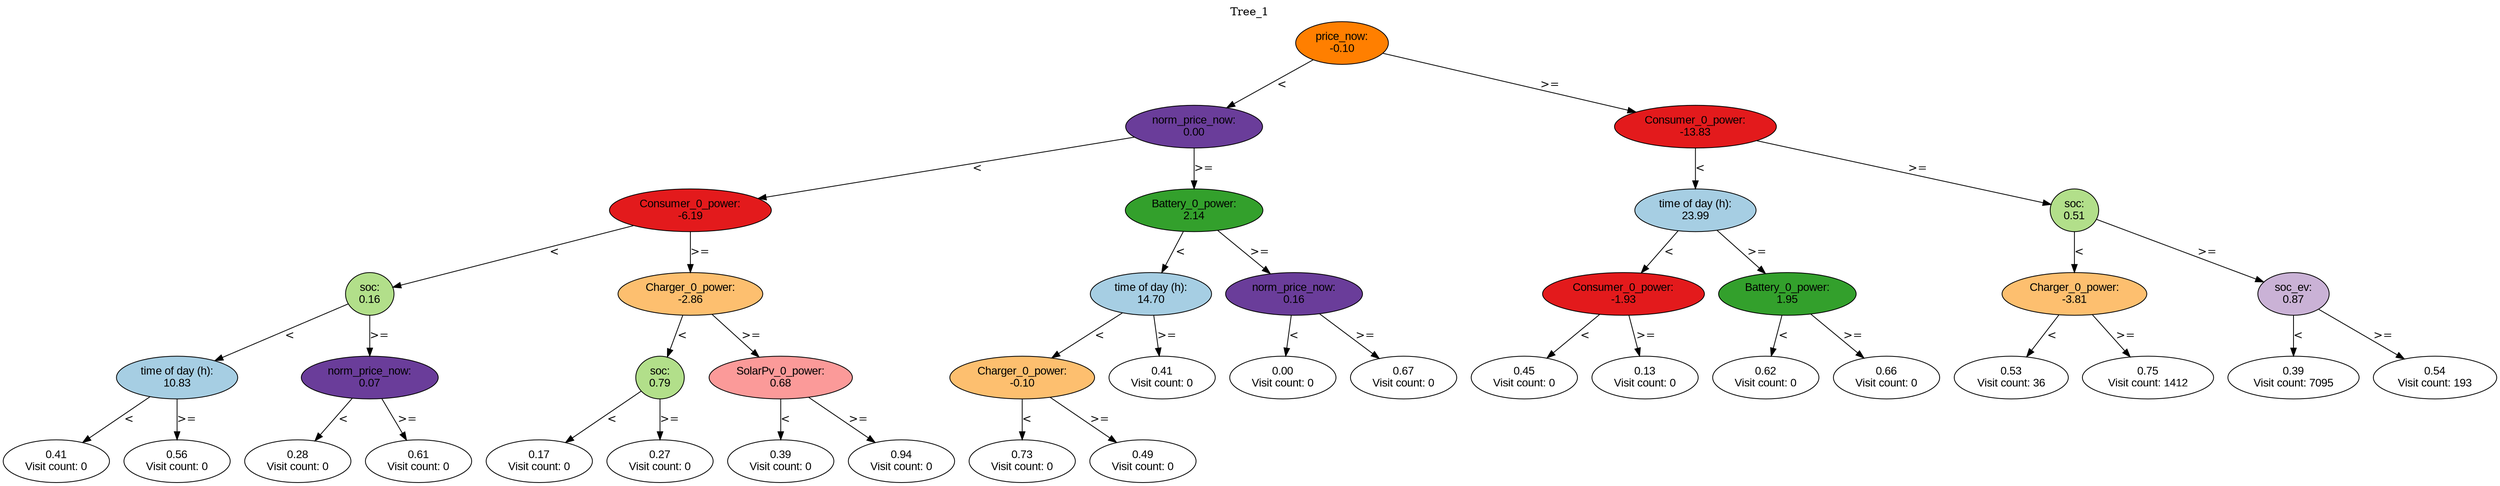 digraph BST {
    node [fontname="Arial" style=filled colorscheme=paired12];
    0 [ label = "price_now:
-0.10" fillcolor=8];
    1 [ label = "norm_price_now:
0.00" fillcolor=10];
    2 [ label = "Consumer_0_power:
-6.19" fillcolor=6];
    3 [ label = "soc:
0.16" fillcolor=3];
    4 [ label = "time of day (h):
10.83" fillcolor=1];
    5 [ label = "0.41
Visit count: 0" fillcolor=white];
    6 [ label = "0.56
Visit count: 0" fillcolor=white];
    7 [ label = "norm_price_now:
0.07" fillcolor=10];
    8 [ label = "0.28
Visit count: 0" fillcolor=white];
    9 [ label = "0.61
Visit count: 0" fillcolor=white];
    10 [ label = "Charger_0_power:
-2.86" fillcolor=7];
    11 [ label = "soc:
0.79" fillcolor=3];
    12 [ label = "0.17
Visit count: 0" fillcolor=white];
    13 [ label = "0.27
Visit count: 0" fillcolor=white];
    14 [ label = "SolarPv_0_power:
0.68" fillcolor=5];
    15 [ label = "0.39
Visit count: 0" fillcolor=white];
    16 [ label = "0.94
Visit count: 0" fillcolor=white];
    17 [ label = "Battery_0_power:
2.14" fillcolor=4];
    18 [ label = "time of day (h):
14.70" fillcolor=1];
    19 [ label = "Charger_0_power:
-0.10" fillcolor=7];
    20 [ label = "0.73
Visit count: 0" fillcolor=white];
    21 [ label = "0.49
Visit count: 0" fillcolor=white];
    22 [ label = "0.41
Visit count: 0" fillcolor=white];
    23 [ label = "norm_price_now:
0.16" fillcolor=10];
    24 [ label = "0.00
Visit count: 0" fillcolor=white];
    25 [ label = "0.67
Visit count: 0" fillcolor=white];
    26 [ label = "Consumer_0_power:
-13.83" fillcolor=6];
    27 [ label = "time of day (h):
23.99" fillcolor=1];
    28 [ label = "Consumer_0_power:
-1.93" fillcolor=6];
    29 [ label = "0.45
Visit count: 0" fillcolor=white];
    30 [ label = "0.13
Visit count: 0" fillcolor=white];
    31 [ label = "Battery_0_power:
1.95" fillcolor=4];
    32 [ label = "0.62
Visit count: 0" fillcolor=white];
    33 [ label = "0.66
Visit count: 0" fillcolor=white];
    34 [ label = "soc:
0.51" fillcolor=3];
    35 [ label = "Charger_0_power:
-3.81" fillcolor=7];
    36 [ label = "0.53
Visit count: 36" fillcolor=white];
    37 [ label = "0.75
Visit count: 1412" fillcolor=white];
    38 [ label = "soc_ev:
0.87" fillcolor=9];
    39 [ label = "0.39
Visit count: 7095" fillcolor=white];
    40 [ label = "0.54
Visit count: 193" fillcolor=white];

    0  -> 1[ label = "<"];
    0  -> 26[ label = ">="];
    1  -> 2[ label = "<"];
    1  -> 17[ label = ">="];
    2  -> 3[ label = "<"];
    2  -> 10[ label = ">="];
    3  -> 4[ label = "<"];
    3  -> 7[ label = ">="];
    4  -> 5[ label = "<"];
    4  -> 6[ label = ">="];
    7  -> 8[ label = "<"];
    7  -> 9[ label = ">="];
    10  -> 11[ label = "<"];
    10  -> 14[ label = ">="];
    11  -> 12[ label = "<"];
    11  -> 13[ label = ">="];
    14  -> 15[ label = "<"];
    14  -> 16[ label = ">="];
    17  -> 18[ label = "<"];
    17  -> 23[ label = ">="];
    18  -> 19[ label = "<"];
    18  -> 22[ label = ">="];
    19  -> 20[ label = "<"];
    19  -> 21[ label = ">="];
    23  -> 24[ label = "<"];
    23  -> 25[ label = ">="];
    26  -> 27[ label = "<"];
    26  -> 34[ label = ">="];
    27  -> 28[ label = "<"];
    27  -> 31[ label = ">="];
    28  -> 29[ label = "<"];
    28  -> 30[ label = ">="];
    31  -> 32[ label = "<"];
    31  -> 33[ label = ">="];
    34  -> 35[ label = "<"];
    34  -> 38[ label = ">="];
    35  -> 36[ label = "<"];
    35  -> 37[ label = ">="];
    38  -> 39[ label = "<"];
    38  -> 40[ label = ">="];

    labelloc="t";
    label="Tree_1";
}